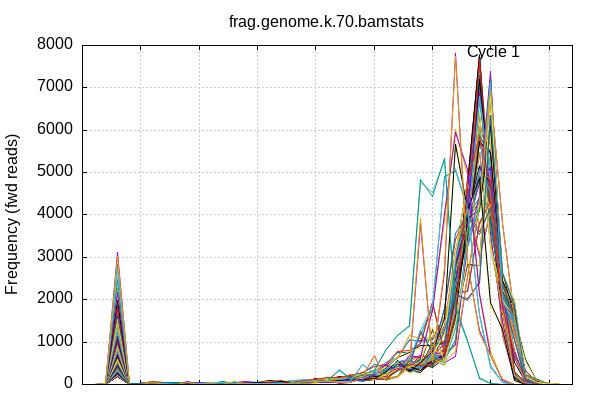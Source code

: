 
            set terminal png size 600,400 truecolor
            set output "frag.genome.k.70/quals3.png"
            set grid xtics ytics y2tics back lc rgb "#cccccc"
            set multiplot
            
            set title "frag.genome.k.70.bamstats"
            set ylabel "Frequency (fwd reads)"
            set label "Cycle 1" at 32+1,7810
            unset xlabel
            set xrange [0:42]
            set format x ""
        plot '-' using 1:2 with lines t '','-' using 1:2 with lines t '','-' using 1:2 with lines t '','-' using 1:2 with lines t '','-' using 1:2 with lines t '','-' using 1:2 with lines t '','-' using 1:2 with lines t '','-' using 1:2 with lines t '','-' using 1:2 with lines t '','-' using 1:2 with lines t '','-' using 1:2 with lines t '','-' using 1:2 with lines t '','-' using 1:2 with lines t '','-' using 1:2 with lines t '','-' using 1:2 with lines t '','-' using 1:2 with lines t '','-' using 1:2 with lines t '','-' using 1:2 with lines t '','-' using 1:2 with lines t '','-' using 1:2 with lines t '','-' using 1:2 with lines t '','-' using 1:2 with lines t '','-' using 1:2 with lines t '','-' using 1:2 with lines t '','-' using 1:2 with lines t '','-' using 1:2 with lines t '','-' using 1:2 with lines t '','-' using 1:2 with lines t '','-' using 1:2 with lines t '','-' using 1:2 with lines t '','-' using 1:2 with lines t '','-' using 1:2 with lines t '','-' using 1:2 with lines t '','-' using 1:2 with lines t '','-' using 1:2 with lines t '','-' using 1:2 with lines t '','-' using 1:2 with lines t '','-' using 1:2 with lines t '','-' using 1:2 with lines t '','-' using 1:2 with lines t '','-' using 1:2 with lines t '','-' using 1:2 with lines t '','-' using 1:2 with lines t '','-' using 1:2 with lines t '','-' using 1:2 with lines t '','-' using 1:2 with lines t '','-' using 1:2 with lines t '','-' using 1:2 with lines t '','-' using 1:2 with lines t '','-' using 1:2 with lines t '','-' using 1:2 with lines t '','-' using 1:2 with lines t '','-' using 1:2 with lines t '','-' using 1:2 with lines t '','-' using 1:2 with lines t '','-' using 1:2 with lines t '','-' using 1:2 with lines t '','-' using 1:2 with lines t '','-' using 1:2 with lines t '','-' using 1:2 with lines t '','-' using 1:2 with lines t '','-' using 1:2 with lines t '','-' using 1:2 with lines t '','-' using 1:2 with lines t '','-' using 1:2 with lines t '','-' using 1:2 with lines t '','-' using 1:2 with lines t '','-' using 1:2 with lines t '','-' using 1:2 with lines t '','-' using 1:2 with lines t '','-' using 1:2 with lines t '','-' using 1:2 with lines t '','-' using 1:2 with lines t '','-' using 1:2 with lines t '','-' using 1:2 with lines t '','-' using 1:2 with lines t '','-' using 1:2 with lines t '','-' using 1:2 with lines t '','-' using 1:2 with lines t '','-' using 1:2 with lines t '','-' using 1:2 with lines t '','-' using 1:2 with lines t '','-' using 1:2 with lines t '','-' using 1:2 with lines t '','-' using 1:2 with lines t '','-' using 1:2 with lines t '','-' using 1:2 with lines t '','-' using 1:2 with lines t '','-' using 1:2 with lines t '','-' using 1:2 with lines t '','-' using 1:2 with lines t '','-' using 1:2 with lines t '','-' using 1:2 with lines t '','-' using 1:2 with lines t '','-' using 1:2 with lines t '','-' using 1:2 with lines t '','-' using 1:2 with lines t '','-' using 1:2 with lines t '','-' using 1:2 with lines t '','-' using 1:2 with lines t '','-' using 1:2 with lines t ''
1	0
2	0
3	3125
4	0
5	0
6	60
7	0
8	0
9	67
10	0
11	0
12	0
13	44
14	0
15	2
16	4
17	10
18	38
19	1
20	63
21	97
22	31
23	40
24	183
25	689
26	105
27	199
28	396
29	3811
30	575
31	2637
32	7810
33	2860
34	1279
35	688
36	123
37	0
38	0
39	0
40	0
41	0
end
1	0
2	2
3	2832
4	2
5	5
6	16
7	14
8	2
9	8
10	19
11	9
12	53
13	22
14	42
15	24
16	17
17	23
18	26
19	77
20	82
21	78
22	84
23	71
24	465
25	261
26	364
27	507
28	604
29	1189
30	1797
31	4917
32	5040
33	4145
34	1646
35	447
36	47
37	0
38	0
39	0
40	0
41	0
end
1	0
2	1
3	2536
4	6
5	5
6	15
7	12
8	14
9	9
10	21
11	28
12	15
13	16
14	21
15	13
16	21
17	42
18	12
19	61
20	73
21	95
22	346
23	153
24	244
25	327
26	801
27	1151
28	1365
29	4767
30	4520
31	5311
32	1747
33	1012
34	163
35	14
36	0
37	0
38	0
39	0
40	0
41	0
end
1	0
2	0
3	2274
4	2
5	0
6	20
7	8
8	12
9	14
10	25
11	32
12	12
13	11
14	30
15	27
16	21
17	37
18	27
19	57
20	43
21	44
22	73
23	110
24	119
25	218
26	449
27	337
28	682
29	612
30	1778
31	3879
32	6025
33	4927
34	2175
35	773
36	84
37	0
38	0
39	0
40	0
41	0
end
1	0
2	0
3	2059
4	0
5	0
6	25
7	6
8	16
9	20
10	24
11	23
12	6
13	11
14	27
15	28
16	12
17	58
18	42
19	57
20	31
21	83
22	85
23	94
24	142
25	126
26	261
27	554
28	317
29	545
30	718
31	1552
32	5766
33	4097
34	4824
35	1833
36	1372
37	123
38	0
39	0
40	0
41	0
end
1	0
2	0
3	1884
4	3
5	6
6	48
7	8
8	6
9	22
10	22
11	27
12	11
13	3
14	29
15	22
16	30
17	55
18	25
19	54
20	47
21	64
22	75
23	99
24	116
25	142
26	141
27	321
28	474
29	494
30	451
31	655
32	1730
33	4866
34	5732
35	4559
36	1835
37	772
38	109
39	0
40	0
41	0
end
1	0
2	0
3	1736
4	4
5	5
6	58
7	4
8	17
9	22
10	24
11	18
12	20
13	9
14	24
15	33
16	22
17	41
18	47
19	61
20	71
21	84
22	78
23	140
24	176
25	251
26	325
27	426
28	471
29	1226
30	777
31	1395
32	2091
33	2039
34	2376
35	6246
36	2628
37	1871
38	121
39	0
40	0
41	0
end
1	0
2	1
3	1619
4	1
5	5
6	72
7	7
8	21
9	19
10	14
11	25
12	21
13	19
14	38
15	22
16	23
17	66
18	15
19	63
20	67
21	77
22	94
23	124
24	115
25	278
26	189
27	379
28	442
29	527
30	1309
31	580
32	1511
33	2836
34	2810
35	6753
36	2620
37	1963
38	163
39	49
40	0
41	0
end
1	0
2	2
3	1509
4	2
5	0
6	40
7	9
8	18
9	23
10	15
11	21
12	17
13	11
14	35
15	30
16	18
17	41
18	39
19	37
20	69
21	56
22	70
23	123
24	100
25	133
26	152
27	200
28	470
29	490
30	620
31	517
32	670
33	2560
34	4205
35	6907
36	3806
37	1597
38	226
39	99
40	0
41	0
end
1	0
2	1
3	1416
4	1
5	3
6	61
7	5
8	26
9	28
10	24
11	26
12	23
13	27
14	36
15	32
16	26
17	45
18	61
19	44
20	65
21	66
22	124
23	104
24	109
25	179
26	108
27	331
28	620
29	363
30	677
31	521
32	1324
33	3229
34	4189
35	7250
36	2004
37	1553
38	169
39	67
40	0
41	0
end
1	0
2	3
3	1315
4	1
5	6
6	42
7	17
8	26
9	30
10	30
11	34
12	18
13	35
14	36
15	33
16	25
17	46
18	27
19	56
20	59
21	96
22	72
23	129
24	93
25	157
26	140
27	196
28	586
29	431
30	592
31	610
32	992
33	3524
34	4129
35	7206
36	2185
37	1658
38	208
39	94
40	0
41	0
end
1	0
2	0
3	1210
4	4
5	2
6	56
7	10
8	26
9	26
10	32
11	23
12	17
13	22
14	29
15	24
16	30
17	52
18	31
19	48
20	65
21	73
22	96
23	95
24	111
25	183
26	153
27	189
28	626
29	330
30	480
31	690
32	925
33	3369
34	4378
35	7263
36	2259
37	1697
38	201
39	112
40	0
41	0
end
1	0
2	0
3	1148
4	2
5	3
6	59
7	11
8	30
9	19
10	23
11	28
12	27
13	26
14	30
15	26
16	17
17	64
18	29
19	62
20	49
21	70
22	84
23	108
24	105
25	135
26	144
27	308
28	440
29	306
30	544
31	732
32	1649
33	3723
34	4205
35	5914
36	2632
37	1855
38	243
39	87
40	0
41	0
end
1	0
2	1
3	1076
4	5
5	7
6	67
7	17
8	28
9	27
10	32
11	27
12	40
13	25
14	45
15	35
16	39
17	71
18	50
19	89
20	96
21	176
22	166
23	206
24	256
25	478
26	423
27	744
28	764
29	960
30	1946
31	717
32	2180
33	2201
34	3818
35	4315
36	1951
37	1624
38	170
39	65
40	0
41	0
end
1	0
2	4
3	1011
4	3
5	3
6	51
7	17
8	30
9	36
10	31
11	17
12	19
13	31
14	25
15	24
16	34
17	47
18	56
19	74
20	73
21	95
22	77
23	124
24	144
25	155
26	338
27	415
28	292
29	345
30	702
31	1782
32	3426
33	4104
34	3599
35	4148
36	1863
37	1513
38	175
39	54
40	0
41	0
end
1	0
2	0
3	953
4	1
5	3
6	57
7	11
8	22
9	32
10	32
11	21
12	19
13	30
14	39
15	35
16	26
17	24
18	67
19	43
20	61
21	78
22	98
23	100
24	125
25	123
26	277
27	444
28	300
29	326
30	569
31	1252
32	3063
33	4784
34	3767
35	4330
36	1992
37	1632
38	140
39	61
40	0
41	0
end
1	0
2	13
3	909
4	0
5	14
6	48
7	19
8	29
9	26
10	29
11	29
12	34
13	36
14	61
15	41
16	33
17	55
18	90
19	78
20	82
21	88
22	154
23	200
24	157
25	237
26	323
27	463
28	504
29	481
30	856
31	1375
32	3160
33	4209
34	3015
35	4044
36	2155
37	1686
38	168
39	36
40	0
41	0
end
1	0
2	3
3	863
4	4
5	6
6	68
7	20
8	31
9	29
10	26
11	28
12	30
13	27
14	32
15	32
16	27
17	57
18	63
19	75
20	76
21	96
22	100
23	129
24	101
25	167
26	215
27	523
28	350
29	414
30	722
31	499
32	2907
33	3943
34	5109
35	4519
36	1908
37	1613
38	125
39	0
40	0
41	0
end
1	0
2	2
3	809
4	1
5	1
6	61
7	16
8	21
9	27
10	42
11	13
12	12
13	43
14	34
15	30
16	30
17	45
18	65
19	56
20	48
21	101
22	98
23	117
24	108
25	161
26	206
27	572
28	299
29	474
30	634
31	593
32	2755
33	3556
34	4849
35	4796
36	2391
37	1608
38	198
39	65
40	0
41	0
end
1	0
2	0
3	768
4	3
5	5
6	44
7	22
8	26
9	27
10	25
11	30
12	16
13	32
14	17
15	36
16	30
17	38
18	38
19	55
20	60
21	88
22	87
23	106
24	101
25	139
26	172
27	508
28	362
29	374
30	737
31	643
32	2740
33	3717
34	5050
35	5030
36	2049
37	1552
38	143
39	67
40	0
41	0
end
1	0
2	0
3	718
4	5
5	5
6	54
7	14
8	30
9	22
10	29
11	16
12	13
13	45
14	29
15	30
16	40
17	48
18	51
19	43
20	63
21	76
22	101
23	82
24	134
25	135
26	202
27	454
28	331
29	325
30	590
31	681
32	2732
33	4015
34	5036
35	4750
36	2122
37	1669
38	179
39	68
40	0
41	0
end
1	0
2	0
3	684
4	2
5	3
6	47
7	16
8	21
9	24
10	29
11	17
12	17
13	32
14	31
15	24
16	31
17	38
18	43
19	31
20	65
21	87
22	86
23	96
24	99
25	131
26	156
27	473
28	335
29	334
30	583
31	711
32	2718
33	3836
34	5039
35	4758
36	2456
37	1623
38	183
39	78
40	0
41	0
end
1	0
2	27
3	804
4	23
5	16
6	77
7	37
8	39
9	25
10	38
11	20
12	40
13	26
14	43
15	29
16	31
17	38
18	41
19	75
20	62
21	71
22	107
23	169
24	133
25	185
26	274
27	451
28	451
29	459
30	978
31	962
32	2902
33	3885
34	4316
35	4111
36	2190
37	1535
38	209
39	58
40	0
41	0
end
1	0
2	0
3	615
4	10
5	13
6	54
7	25
8	21
9	14
10	25
11	32
12	30
13	18
14	34
15	18
16	30
17	41
18	78
19	42
20	136
21	92
22	121
23	109
24	216
25	140
26	287
27	439
28	438
29	404
30	635
31	706
32	2578
33	3650
34	4959
35	4046
36	2642
37	1586
38	584
39	48
40	21
41	0
end
1	0
2	0
3	584
4	4
5	12
6	53
7	20
8	23
9	30
10	26
11	36
12	32
13	21
14	28
15	50
16	23
17	42
18	78
19	73
20	112
21	65
22	155
23	111
24	132
25	117
26	225
27	480
28	422
29	424
30	706
31	745
32	2636
33	3657
34	5148
35	4881
36	2209
37	1192
38	324
39	38
40	23
41	0
end
1	0
2	0
3	547
4	12
5	4
6	67
7	16
8	23
9	26
10	28
11	29
12	40
13	28
14	18
15	36
16	31
17	59
18	42
19	63
20	126
21	86
22	88
23	106
24	102
25	210
26	302
27	431
28	436
29	411
30	606
31	735
32	2650
33	3801
34	4976
35	5026
36	2230
37	1411
38	135
39	0
40	0
41	0
end
1	0
2	0
3	519
4	9
5	13
6	58
7	10
8	36
9	16
10	30
11	27
12	31
13	29
14	30
15	23
16	39
17	44
18	44
19	57
20	73
21	86
22	87
23	111
24	136
25	124
26	230
27	498
28	359
29	366
30	698
31	671
32	2749
33	3789
34	5084
35	5075
36	2161
37	1439
38	144
39	42
40	0
41	0
end
1	0
2	0
3	495
4	6
5	6
6	51
7	19
8	21
9	24
10	21
11	27
12	15
13	20
14	39
15	14
16	49
17	40
18	54
19	49
20	95
21	75
22	115
23	96
24	141
25	120
26	226
27	544
28	378
29	434
30	892
31	624
32	2607
33	3659
34	4934
35	5008
36	2384
37	1494
38	136
39	25
40	0
41	0
end
1	0
2	0
3	464
4	11
5	15
6	38
7	31
8	25
9	21
10	29
11	30
12	35
13	18
14	21
15	18
16	44
17	40
18	77
19	51
20	92
21	82
22	94
23	86
24	117
25	159
26	252
27	399
28	438
29	462
30	553
31	735
32	2130
33	3415
34	5737
35	5438
36	2242
37	1425
38	113
39	0
40	0
41	0
end
1	0
2	0
3	439
4	12
5	14
6	43
7	22
8	21
9	20
10	25
11	22
12	25
13	22
14	36
15	18
16	35
17	33
18	59
19	59
20	91
21	73
22	107
23	107
24	77
25	149
26	229
27	399
28	426
29	426
30	517
31	687
32	2129
33	3692
34	5447
35	5557
36	2427
37	1344
38	148
39	0
40	0
41	0
end
1	0
2	0
3	409
4	5
5	13
6	34
7	21
8	19
9	25
10	21
11	24
12	27
13	40
14	23
15	22
16	58
17	52
18	53
19	63
20	73
21	80
22	114
23	92
24	100
25	176
26	198
27	428
28	450
29	420
30	636
31	788
32	2229
33	3479
34	6006
35	5453
36	2127
37	1076
38	103
39	0
40	0
41	0
end
1	0
2	0
3	381
4	4
5	8
6	36
7	11
8	19
9	27
10	26
11	32
12	28
13	33
14	27
15	18
16	51
17	37
18	45
19	66
20	75
21	110
22	100
23	108
24	84
25	125
26	146
27	386
28	379
29	344
30	615
31	438
32	2204
33	3594
34	5781
35	5703
36	2429
37	1376
38	91
39	0
40	0
41	0
end
1	0
2	0
3	362
4	7
5	14
6	31
7	16
8	23
9	23
10	20
11	32
12	39
13	21
14	20
15	29
16	44
17	35
18	65
19	55
20	103
21	87
22	103
23	102
24	120
25	173
26	208
27	392
28	513
29	441
30	621
31	610
32	2121
33	3640
34	6067
35	5676
36	2268
37	807
38	49
39	0
40	0
41	0
end
1	0
2	0
3	336
4	4
5	16
6	41
7	18
8	17
9	22
10	26
11	22
12	26
13	24
14	29
15	20
16	50
17	56
18	70
19	50
20	70
21	96
22	145
23	78
24	117
25	139
26	240
27	413
28	459
29	483
30	563
31	643
32	2356
33	3687
34	6725
35	4703
36	2395
37	728
38	70
39	0
40	0
41	0
end
1	0
2	0
3	312
4	11
5	13
6	36
7	25
8	23
9	17
10	25
11	26
12	32
13	30
14	21
15	31
16	40
17	54
18	68
19	65
20	103
21	122
22	109
23	99
24	120
25	162
26	208
27	429
28	487
29	476
30	527
31	611
32	2339
33	3600
34	6691
35	4762
36	2482
37	727
38	54
39	0
40	0
41	0
end
1	0
2	0
3	295
4	7
5	20
6	40
7	17
8	29
9	13
10	21
11	28
12	39
13	28
14	20
15	46
16	40
17	36
18	52
19	71
20	89
21	81
22	111
23	98
24	105
25	192
26	194
27	431
28	397
29	506
30	692
31	618
32	2433
33	3940
34	6824
35	4568
36	2124
37	676
38	56
39	0
40	0
41	0
end
1	0
2	0
3	282
4	5
5	10
6	34
7	15
8	21
9	29
10	27
11	19
12	40
13	25
14	11
15	36
16	31
17	44
18	58
19	78
20	76
21	105
22	138
23	76
24	152
25	133
26	178
27	459
28	467
29	525
30	496
31	565
32	2415
33	3569
34	7123
35	4657
36	2449
37	532
38	57
39	0
40	0
41	0
end
1	0
2	0
3	268
4	14
5	16
6	28
7	21
8	26
9	28
10	26
11	27
12	32
13	40
14	21
15	44
16	41
17	57
18	76
19	98
20	81
21	112
22	127
23	149
24	138
25	174
26	287
27	506
28	428
29	623
30	565
31	872
32	2104
33	3584
34	7481
35	4158
36	2353
37	295
38	37
39	0
40	0
41	0
end
1	0
2	0
3	252
4	7
5	15
6	27
7	14
8	25
9	13
10	19
11	21
12	44
13	28
14	22
15	17
16	51
17	54
18	79
19	80
20	97
21	92
22	113
23	102
24	162
25	157
26	217
27	403
28	418
29	546
30	505
31	625
32	2876
33	3919
34	7270
35	3852
36	2453
37	294
38	68
39	0
40	0
41	0
end
1	0
2	0
3	241
4	10
5	27
6	33
7	30
8	24
9	26
10	34
11	26
12	32
13	27
14	25
15	53
16	90
17	70
18	62
19	98
20	97
21	113
22	193
23	157
24	268
25	237
26	375
27	639
28	753
29	912
30	912
31	1017
32	2680
33	3577
34	6396
35	3275
36	2135
37	256
38	37
39	0
40	0
41	0
end
1	0
2	0
3	231
4	7
5	28
6	40
7	20
8	26
9	22
10	34
11	12
12	25
13	43
14	18
15	44
16	49
17	54
18	72
19	98
20	82
21	143
22	131
23	239
24	187
25	341
26	438
27	636
28	1045
29	1041
30	1080
31	1610
32	2562
33	3822
34	5481
35	3371
36	1721
37	184
38	0
39	0
40	0
41	0
end
1	0
2	0
3	222
4	7
5	14
6	35
7	14
8	24
9	19
10	49
11	18
12	39
13	42
14	21
15	50
16	52
17	50
18	70
19	106
20	109
21	136
22	167
23	217
24	230
25	284
26	524
27	646
28	1056
29	1004
30	1065
31	1302
32	2638
33	3378
34	6050
35	3306
36	1779
37	214
38	0
39	0
40	0
41	0
end
1	0
2	0
3	219
4	7
5	20
6	45
7	13
8	20
9	19
10	29
11	22
12	27
13	30
14	16
15	33
16	43
17	43
18	59
19	53
20	81
21	117
22	167
23	118
24	134
25	156
26	264
27	419
28	477
29	560
30	445
31	803
32	3068
33	4028
34	7310
35	3670
36	2189
37	233
38	0
39	0
40	0
41	0
end
1	0
2	0
3	205
4	4
5	12
6	37
7	18
8	24
9	19
10	25
11	31
12	30
13	28
14	22
15	28
16	45
17	67
18	47
19	84
20	78
21	87
22	139
23	172
24	210
25	197
26	243
27	470
28	576
29	647
30	699
31	913
32	3097
33	4205
34	7226
35	3518
36	1520
37	214
38	0
39	0
40	0
41	0
end
1	0
2	0
3	196
4	5
5	12
6	35
7	25
8	21
9	18
10	20
11	19
12	30
13	24
14	22
15	29
16	30
17	52
18	55
19	81
20	66
21	79
22	111
23	126
24	144
25	144
26	258
27	426
28	462
29	575
30	464
31	818
32	2321
33	4791
34	7635
35	3914
36	1772
37	157
38	0
39	0
40	0
41	0
end
1	0
2	0
3	192
4	3
5	13
6	29
7	19
8	14
9	13
10	21
11	21
12	39
13	29
14	16
15	18
16	47
17	41
18	35
19	63
20	76
21	91
22	91
23	99
24	145
25	154
26	224
27	443
28	467
29	540
30	487
31	681
32	2211
33	4455
34	7565
35	4455
36	1903
37	237
38	0
39	0
40	0
41	0
end
1	0
2	0
3	188
4	6
5	15
6	26
7	20
8	22
9	22
10	14
11	16
12	41
13	17
14	13
15	33
16	40
17	38
18	64
19	60
20	94
21	108
22	90
23	108
24	172
25	164
26	246
27	407
28	415
29	570
30	462
31	822
32	2191
33	4608
34	7783
35	4086
36	1800
37	176
38	0
39	0
40	0
41	0
end
1	0
2	0
3	188
4	6
5	18
6	33
7	19
8	14
9	22
10	16
11	25
12	41
13	39
14	15
15	17
16	34
17	44
18	65
19	53
20	92
21	94
22	122
23	90
24	127
25	169
26	185
27	382
28	396
29	495
30	411
31	607
32	2281
33	3900
34	7705
35	4664
36	2296
37	272
38	0
39	0
40	0
41	0
end
1	0
2	0
3	182
4	7
5	12
6	38
7	28
8	19
9	22
10	17
11	17
12	39
13	39
14	21
15	19
16	32
17	46
18	65
19	69
20	78
21	120
22	103
23	100
24	163
25	211
26	260
27	453
28	471
29	595
30	556
31	850
32	2225
33	4691
34	7633
35	4448
36	1153
37	155
38	0
39	0
40	0
41	0
end
1	0
2	0
3	184
4	1
5	12
6	32
7	35
8	28
9	16
10	25
11	20
12	44
13	34
14	23
15	12
16	38
17	52
18	61
19	82
20	84
21	86
22	156
23	98
24	125
25	190
26	211
27	491
28	403
29	520
30	536
31	586
32	1924
33	4221
34	7095
35	5066
36	2150
37	296
38	0
39	0
40	0
41	0
end
1	0
2	0
3	177
4	3
5	14
6	34
7	20
8	13
9	20
10	19
11	20
12	34
13	40
14	14
15	22
16	36
17	41
18	69
19	91
20	90
21	107
22	153
23	112
24	120
25	183
26	238
27	505
28	437
29	524
30	478
31	594
32	1847
33	4319
34	7111
35	5071
36	2109
37	272
38	0
39	0
40	0
41	0
end
1	0
2	0
3	177
4	2
5	8
6	36
7	21
8	18
9	17
10	21
11	17
12	46
13	31
14	8
15	30
16	38
17	52
18	86
19	72
20	86
21	117
22	123
23	118
24	147
25	249
26	259
27	462
28	456
29	628
30	542
31	882
32	2065
33	4744
34	7717
35	4325
36	1177
37	160
38	0
39	0
40	0
41	0
end
1	0
2	0
3	174
4	6
5	9
6	37
7	22
8	23
9	15
10	21
11	25
12	45
13	32
14	12
15	20
16	33
17	55
18	68
19	60
20	87
21	100
22	120
23	96
24	146
25	150
26	215
27	440
28	377
29	502
30	448
31	646
32	2171
33	3917
34	7625
35	4649
36	2309
37	282
38	0
39	0
40	0
41	0
end
1	0
2	0
3	182
4	6
5	20
6	34
7	14
8	28
9	29
10	18
11	27
12	61
13	20
14	19
15	18
16	41
17	39
18	78
19	73
20	85
21	86
22	89
23	109
24	124
25	147
26	245
27	428
28	443
29	582
30	474
31	791
32	2209
33	4641
34	7789
35	4074
36	1750
37	164
38	0
39	0
40	0
41	0
end
1	0
2	0
3	186
4	3
5	11
6	46
7	16
8	26
9	13
10	23
11	25
12	32
13	33
14	15
15	21
16	39
17	46
18	51
19	45
20	80
21	89
22	99
23	92
24	137
25	151
26	226
27	423
28	424
29	514
30	498
31	696
32	2079
33	4647
34	7597
35	4437
36	1887
37	230
38	0
39	0
40	0
41	0
end
1	0
2	0
3	187
4	5
5	21
6	35
7	18
8	24
9	18
10	18
11	20
12	26
13	31
14	21
15	24
16	49
17	48
18	74
19	86
20	77
21	90
22	119
23	119
24	131
25	141
26	277
27	425
28	464
29	539
30	459
31	815
32	2258
33	4739
34	7761
35	3934
36	1741
37	143
38	0
39	0
40	0
41	0
end
1	0
2	0
3	190
4	11
5	16
6	51
7	14
8	24
9	22
10	19
11	31
12	36
13	25
14	27
15	30
16	54
17	74
18	67
19	79
20	95
21	81
22	130
23	165
24	205
25	186
26	233
27	511
28	581
29	686
30	638
31	989
32	2992
33	4295
34	7163
35	3569
36	1455
37	193
38	0
39	0
40	0
41	0
end
1	0
2	0
3	203
4	7
5	16
6	39
7	16
8	17
9	16
10	26
11	31
12	36
13	38
14	15
15	36
16	43
17	55
18	73
19	66
20	64
21	121
22	149
23	118
24	120
25	183
26	293
27	470
28	478
29	571
30	418
31	815
32	3078
33	4080
34	7111
35	3713
36	2191
37	231
38	0
39	0
40	0
41	0
end
1	0
2	0
3	208
4	12
5	13
6	45
7	19
8	24
9	11
10	30
11	35
12	29
13	41
14	22
15	58
16	57
17	48
18	85
19	122
20	119
21	132
22	148
23	232
24	237
25	315
26	526
27	628
28	1053
29	984
30	1114
31	1257
32	2651
33	3375
34	6069
35	3223
36	1795
37	220
38	0
39	0
40	0
41	0
end
1	0
2	0
3	221
4	8
5	20
6	31
7	31
8	25
9	15
10	37
11	21
12	29
13	37
14	24
15	41
16	25
17	53
18	59
19	89
20	107
21	162
22	110
23	239
24	196
25	329
26	429
27	609
28	1152
29	1089
30	1100
31	1604
32	2518
33	3776
34	5475
35	3335
36	1725
37	216
38	0
39	0
40	0
41	0
end
1	0
2	0
3	231
4	7
5	23
6	40
7	29
8	16
9	29
10	28
11	33
12	35
13	34
14	23
15	50
16	69
17	59
18	81
19	88
20	99
21	159
22	163
23	149
24	265
25	252
26	404
27	651
28	777
29	877
30	904
31	1062
32	2679
33	3527
34	6433
35	3232
36	2126
37	273
38	30
39	0
40	0
41	0
end
1	0
2	0
3	244
4	2
5	16
6	45
7	17
8	19
9	25
10	20
11	27
12	32
13	21
14	27
15	27
16	44
17	54
18	68
19	65
20	92
21	111
22	96
23	90
24	138
25	186
26	232
27	390
28	417
29	559
30	515
31	661
32	2939
33	3945
34	7295
35	3842
36	2311
37	291
38	74
39	0
40	0
41	0
end
1	0
2	0
3	255
4	12
5	15
6	42
7	26
8	17
9	23
10	30
11	23
12	25
13	37
14	31
15	44
16	59
17	55
18	68
19	90
20	68
21	117
22	103
23	136
24	138
25	177
26	299
27	462
28	432
29	674
30	603
31	815
32	2106
33	3466
34	7667
35	4135
36	2356
37	302
38	29
39	0
40	0
41	0
end
1	0
2	0
3	271
4	5
5	13
6	35
7	24
8	27
9	22
10	21
11	31
12	32
13	29
14	21
15	37
16	27
17	46
18	48
19	77
20	71
21	92
22	127
23	100
24	154
25	112
26	179
27	440
28	438
29	514
30	499
31	633
32	2485
33	3432
34	7207
35	4676
36	2433
37	515
38	64
39	0
40	0
41	0
end
1	0
2	0
3	294
4	10
5	15
6	43
7	20
8	28
9	17
10	26
11	30
12	32
13	20
14	30
15	36
16	43
17	53
18	49
19	63
20	86
21	82
22	108
23	125
24	88
25	186
26	188
27	433
28	412
29	490
30	613
31	557
32	2494
33	3998
34	6880
35	4600
36	2071
37	648
38	69
39	0
40	0
41	0
end
1	0
2	0
3	311
4	7
5	13
6	34
7	21
8	18
9	20
10	14
11	31
12	40
13	24
14	28
15	25
16	44
17	63
18	65
19	69
20	87
21	88
22	110
23	120
24	108
25	163
26	203
27	433
28	497
29	459
30	527
31	580
32	2242
33	3688
34	6728
35	4857
36	2429
37	733
38	58
39	0
40	0
41	0
end
1	0
2	0
3	337
4	12
5	17
6	47
7	24
8	15
9	19
10	27
11	24
12	22
13	35
14	19
15	24
16	45
17	54
18	61
19	61
20	97
21	76
22	130
23	88
24	129
25	155
26	218
27	382
28	483
29	491
30	471
31	671
32	2361
33	3661
34	6806
35	4771
36	2345
37	704
38	55
39	0
40	0
41	0
end
1	0
2	0
3	352
4	12
5	11
6	44
7	14
8	23
9	21
10	11
11	28
12	39
13	25
14	24
15	30
16	60
17	31
18	63
19	64
20	91
21	105
22	111
23	123
24	99
25	126
26	195
27	397
28	503
29	424
30	571
31	632
32	2239
33	3652
34	6080
35	5650
36	2282
37	741
38	64
39	0
40	0
41	0
end
1	0
2	0
3	371
4	4
5	15
6	31
7	17
8	27
9	23
10	21
11	32
12	23
13	25
14	28
15	12
16	45
17	40
18	43
19	69
20	68
21	107
22	90
23	97
24	87
25	146
26	151
27	400
28	439
29	351
30	629
31	448
32	2128
33	3638
34	5796
35	5743
36	2342
37	1316
38	135
39	0
40	0
41	0
end
1	0
2	0
3	386
4	5
5	7
6	35
7	23
8	23
9	20
10	24
11	22
12	26
13	33
14	17
15	27
16	46
17	44
18	70
19	78
20	90
21	78
22	99
23	84
24	149
25	179
26	225
27	418
28	446
29	428
30	614
31	794
32	2296
33	3643
34	5875
35	5424
36	2084
37	1047
38	78
39	0
40	0
41	0
end
1	0
2	0
3	416
4	11
5	11
6	46
7	19
8	21
9	21
10	30
11	41
12	27
13	33
14	30
15	22
16	25
17	39
18	72
19	45
20	87
21	89
22	104
23	114
24	88
25	142
26	238
27	371
28	390
29	438
30	536
31	665
32	2054
33	3714
34	5690
35	5493
36	2414
37	1292
38	109
39	0
40	0
41	0
end
1	0
2	0
3	441
4	11
5	13
6	45
7	16
8	25
9	13
10	32
11	32
12	27
13	20
14	32
15	27
16	54
17	32
18	82
19	65
20	90
21	86
22	96
23	98
24	104
25	154
26	248
27	421
28	437
29	421
30	533
31	749
32	2099
33	3517
34	5726
35	5482
36	2185
37	1410
38	114
39	0
40	0
41	0
end
1	0
2	0
3	471
4	11
5	14
6	49
7	26
8	25
9	22
10	30
11	33
12	29
13	35
14	40
15	15
16	43
17	47
18	51
19	60
20	88
21	96
22	118
23	93
24	117
25	123
26	230
27	456
28	363
29	407
30	804
31	636
32	2718
33	3780
34	4751
35	5120
36	2354
37	1554
38	114
39	14
40	0
41	0
end
1	0
2	0
3	504
4	4
5	5
6	47
7	15
8	32
9	15
10	24
11	38
12	27
13	30
14	36
15	26
16	36
17	43
18	68
19	70
20	67
21	85
22	96
23	98
24	102
25	120
26	263
27	516
28	333
29	358
30	640
31	695
32	2675
33	3894
34	5159
35	5075
36	2161
37	1382
38	150
39	48
40	0
41	0
end
1	0
2	0
3	535
4	9
5	14
6	55
7	17
8	29
9	22
10	34
11	35
12	38
13	33
14	20
15	33
16	45
17	55
18	49
19	66
20	100
21	101
22	91
23	110
24	91
25	182
26	284
27	445
28	436
29	394
30	634
31	742
32	2702
33	3951
34	4953
35	5052
36	2062
37	1400
38	118
39	0
40	0
41	0
end
1	0
2	0
3	560
4	7
5	10
6	54
7	18
8	21
9	20
10	29
11	31
12	22
13	25
14	22
15	40
16	44
17	36
18	75
19	65
20	89
21	83
22	110
23	99
24	142
25	108
26	232
27	458
28	366
29	442
30	784
31	755
32	2674
33	3821
34	5056
35	4869
36	2198
37	1198
38	314
39	43
40	17
41	0
end
1	0
2	0
3	581
4	7
5	17
6	54
7	14
8	20
9	18
10	31
11	27
12	25
13	11
14	24
15	32
16	37
17	49
18	80
19	37
20	113
21	73
22	117
23	122
24	198
25	123
26	277
27	398
28	404
29	435
30	685
31	737
32	2712
33	3653
34	5054
35	4086
36	2579
37	1509
38	538
39	43
40	17
41	0
end
1	0
2	14
3	752
4	21
5	14
6	57
7	36
8	38
9	21
10	25
11	31
12	36
13	27
14	37
15	38
16	24
17	49
18	30
19	54
20	64
21	66
22	110
23	164
24	114
25	196
26	245
27	466
28	481
29	429
30	989
31	920
32	2934
33	4019
34	4392
35	4184
36	2109
37	1499
38	200
39	52
40	0
41	0
end
1	0
2	0
3	653
4	3
5	3
6	53
7	22
8	21
9	18
10	28
11	19
12	12
13	29
14	28
15	26
16	31
17	40
18	49
19	27
20	61
21	82
22	82
23	114
24	96
25	125
26	164
27	490
28	367
29	333
30	535
31	676
32	2749
33	3875
34	5082
35	4804
36	2377
37	1623
38	169
39	71
40	0
41	0
end
1	0
2	0
3	690
4	3
5	7
6	53
7	19
8	14
9	29
10	33
11	35
12	18
13	43
14	32
15	16
16	51
17	49
18	74
19	41
20	70
21	70
22	119
23	62
24	121
25	120
26	213
27	488
28	330
29	283
30	563
31	693
32	2751
33	3968
34	5139
35	4750
36	2183
37	1577
38	168
39	62
40	0
41	0
end
1	0
2	0
3	728
4	6
5	7
6	52
7	23
8	24
9	29
10	37
11	21
12	20
13	26
14	29
15	38
16	27
17	32
18	48
19	57
20	51
21	86
22	93
23	119
24	98
25	155
26	178
27	465
28	378
29	350
30	706
31	627
32	2861
33	3722
34	5070
35	5064
36	1940
37	1612
38	96
39	62
40	0
41	0
end
1	0
2	5
3	773
4	7
5	3
6	62
7	14
8	22
9	33
10	29
11	21
12	26
13	38
14	35
15	22
16	20
17	42
18	52
19	60
20	50
21	99
22	112
23	104
24	136
25	161
26	225
27	559
28	311
29	477
30	675
31	570
32	2768
33	3584
34	4916
35	4742
36	2358
37	1570
38	173
39	83
40	0
41	0
end
1	0
2	0
3	807
4	5
5	1
6	69
7	25
8	25
9	30
10	35
11	17
12	28
13	28
14	25
15	23
16	21
17	44
18	40
19	80
20	65
21	95
22	141
23	129
24	109
25	183
26	237
27	508
28	371
29	413
30	777
31	517
32	2971
33	3897
34	5068
35	4557
36	1926
37	1532
38	138
39	0
40	0
41	0
end
1	0
2	12
3	873
4	0
5	10
6	71
7	17
8	27
9	30
10	34
11	47
12	37
13	26
14	54
15	39
16	39
17	47
18	76
19	91
20	83
21	98
22	139
23	205
24	149
25	250
26	309
27	489
28	504
29	460
30	890
31	1339
32	3151
33	4164
34	3105
35	4091
36	2151
37	1610
38	180
39	40
40	0
41	0
end
1	0
2	4
3	920
4	6
5	4
6	70
7	10
8	21
9	24
10	32
11	13
12	21
13	35
14	36
15	37
16	27
17	36
18	49
19	51
20	53
21	88
22	84
23	123
24	126
25	128
26	236
27	458
28	292
29	347
30	693
31	1205
32	3082
33	4737
34	3778
35	4282
36	1991
37	1600
38	173
39	65
40	0
41	0
end
1	0
2	1
3	961
4	6
5	4
6	54
7	17
8	27
9	30
10	31
11	11
12	22
13	42
14	28
15	32
16	32
17	43
18	57
19	67
20	75
21	101
22	96
23	130
24	138
25	155
26	305
27	474
28	306
29	395
30	721
31	1798
32	3569
33	4011
34	3546
35	4179
36	1827
37	1452
38	150
39	44
40	0
41	0
end
1	0
2	0
3	1024
4	3
5	3
6	73
7	15
8	28
9	31
10	33
11	21
12	28
13	25
14	39
15	43
16	55
17	94
18	50
19	87
20	125
21	160
22	160
23	209
24	282
25	424
26	470
27	778
28	801
29	962
30	1926
31	760
32	2181
33	2203
34	3796
35	4316
36	1868
37	1638
38	164
39	62
40	0
41	0
end
1	0
2	0
3	1075
4	8
5	4
6	57
7	20
8	15
9	21
10	30
11	25
12	16
13	24
14	38
15	30
16	32
17	54
18	38
19	70
20	52
21	71
22	87
23	97
24	107
25	182
26	144
27	338
28	427
29	340
30	570
31	674
32	1613
33	3910
34	4135
35	6083
36	2459
37	1790
38	225
39	76
40	0
41	0
end
1	0
2	0
3	1142
4	5
5	2
6	55
7	7
8	28
9	25
10	34
11	24
12	21
13	33
14	29
15	22
16	26
17	63
18	35
19	47
20	71
21	76
22	88
23	89
24	100
25	173
26	142
27	173
28	594
29	371
30	531
31	729
32	952
33	3286
34	4461
35	7391
36	2178
37	1618
38	199
39	117
40	0
41	0
end
1	0
2	3
3	1228
4	1
5	1
6	57
7	14
8	27
9	37
10	27
11	27
12	16
13	33
14	44
15	33
16	28
17	56
18	41
19	73
20	61
21	97
22	82
23	137
24	105
25	163
26	124
27	192
28	585
29	421
30	615
31	565
32	1056
33	3574
34	4082
35	7226
36	2176
37	1592
38	226
39	112
40	0
41	0
end
1	0
2	1
3	1325
4	3
5	3
6	55
7	12
8	20
9	35
10	32
11	24
12	22
13	23
14	36
15	28
16	28
17	56
18	60
19	51
20	65
21	54
22	120
23	135
24	111
25	166
26	143
27	306
28	634
29	372
30	716
31	512
32	1340
33	3317
34	4351
35	7119
36	1986
37	1430
38	189
39	57
40	0
41	0
end
1	0
2	0
3	1418
4	2
5	0
6	49
7	8
8	20
9	24
10	23
11	27
12	21
13	9
14	43
15	37
16	19
17	44
18	33
19	35
20	64
21	51
22	68
23	106
24	114
25	154
26	161
27	160
28	421
29	495
30	594
31	551
32	779
33	2543
34	4238
35	6919
36	3812
37	1589
38	206
39	100
40	0
41	0
end
1	0
2	1
3	1534
4	0
5	2
6	57
7	3
8	10
9	24
10	24
11	22
12	23
13	18
14	41
15	33
16	18
17	56
18	29
19	72
20	73
21	76
22	99
23	119
24	140
25	268
26	210
27	357
28	427
29	542
30	1342
31	549
32	1464
33	2938
34	2783
35	6769
36	2625
37	1982
38	155
39	52
40	0
41	0
end
1	0
2	0
3	1661
4	4
5	4
6	49
7	9
8	10
9	25
10	28
11	16
12	25
13	15
14	37
15	46
16	12
17	41
18	46
19	61
20	70
21	70
22	81
23	126
24	169
25	248
26	339
27	426
28	461
29	1265
30	766
31	1279
32	2148
33	1978
34	2422
35	6350
36	2645
37	1873
38	132
39	0
40	0
41	0
end
1	0
2	0
3	1817
4	4
5	3
6	40
7	8
8	11
9	18
10	28
11	31
12	13
13	11
14	37
15	40
16	38
17	51
18	25
19	69
20	38
21	67
22	72
23	110
24	107
25	151
26	125
27	339
28	474
29	458
30	478
31	652
32	1673
33	4782
34	5851
35	4670
36	1808
37	729
38	109
39	0
40	0
41	0
end
1	0
2	0
3	1973
4	0
5	0
6	35
7	9
8	12
9	19
10	23
11	13
12	5
13	9
14	25
15	38
16	22
17	60
18	36
19	53
20	44
21	77
22	95
23	111
24	113
25	146
26	291
27	556
28	314
29	509
30	788
31	1558
32	5664
33	4123
34	4871
35	1932
36	1307
37	106
38	0
39	0
40	0
41	0
end
1	0
2	0
3	2173
4	2
5	0
6	20
7	12
8	9
9	20
10	26
11	19
12	11
13	7
14	26
15	30
16	19
17	43
18	24
19	49
20	54
21	50
22	62
23	102
24	109
25	236
26	482
27	320
28	678
29	626
30	1749
31	4034
32	5953
33	5084
34	2119
35	688
36	101
37	0
38	0
39	0
40	0
41	0
end
1	0
2	1
3	2445
4	2
5	3
6	19
7	17
8	14
9	11
10	33
11	33
12	21
13	13
14	18
15	10
16	29
17	53
18	8
19	51
20	74
21	87
22	327
23	120
24	229
25	331
26	802
27	1155
28	1396
29	4839
30	4434
31	5330
32	1831
33	1031
34	150
35	20
36	0
37	0
38	0
39	0
40	0
41	0
end
1	0
2	3
3	2716
4	2
5	10
6	10
7	12
8	0
9	8
10	16
11	13
12	58
13	24
14	28
15	26
16	27
17	29
18	31
19	69
20	68
21	79
22	65
23	79
24	467
25	265
26	352
27	533
28	594
29	1278
30	1874
31	4865
32	5104
33	4160
34	1628
35	399
36	45
37	0
38	0
39	0
40	0
41	0
end
1	0
2	0
3	3024
4	0
5	0
6	52
7	0
8	0
9	54
10	0
11	0
12	0
13	59
14	0
15	2
16	0
17	11
18	36
19	0
20	49
21	93
22	45
23	41
24	199
25	694
26	96
27	182
28	465
29	3918
30	533
31	2758
32	7745
33	2882
34	1212
35	673
36	114
37	0
38	0
39	0
40	0
41	0
end
1	0
2	0
3	0
4	0
5	0
6	0
7	0
8	0
9	0
10	0
11	0
12	0
13	0
14	0
15	0
16	0
17	0
18	0
19	0
20	0
21	0
22	0
23	0
24	0
25	0
26	0
27	0
28	0
29	0
30	0
31	0
32	0
33	0
34	0
35	0
36	0
37	0
38	0
39	0
40	0
41	0
end
